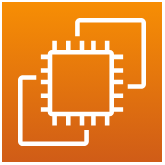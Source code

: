 <mxfile version="12.7.9" type="github"><diagram id="XgBGTh_paAP9grUdRQeH" name="Page-1"><mxGraphModel dx="1422" dy="713" grid="1" gridSize="10" guides="1" tooltips="1" connect="1" arrows="1" fold="1" page="1" pageScale="1" pageWidth="827" pageHeight="1169" math="0" shadow="0"><root><mxCell id="0"/><mxCell id="1" parent="0"/><mxCell id="QEsn5iAjC9NxWXT246nb-1" value="" style="outlineConnect=0;fontColor=#232F3E;gradientColor=#F78E04;gradientDirection=north;fillColor=#D05C17;strokeColor=#ffffff;dashed=0;verticalLabelPosition=bottom;verticalAlign=top;align=center;html=1;fontSize=12;fontStyle=0;aspect=fixed;shape=mxgraph.aws4.resourceIcon;resIcon=mxgraph.aws4.ec2;" vertex="1" parent="1"><mxGeometry x="180" y="230" width="80" height="80" as="geometry"/></mxCell></root></mxGraphModel></diagram></mxfile>